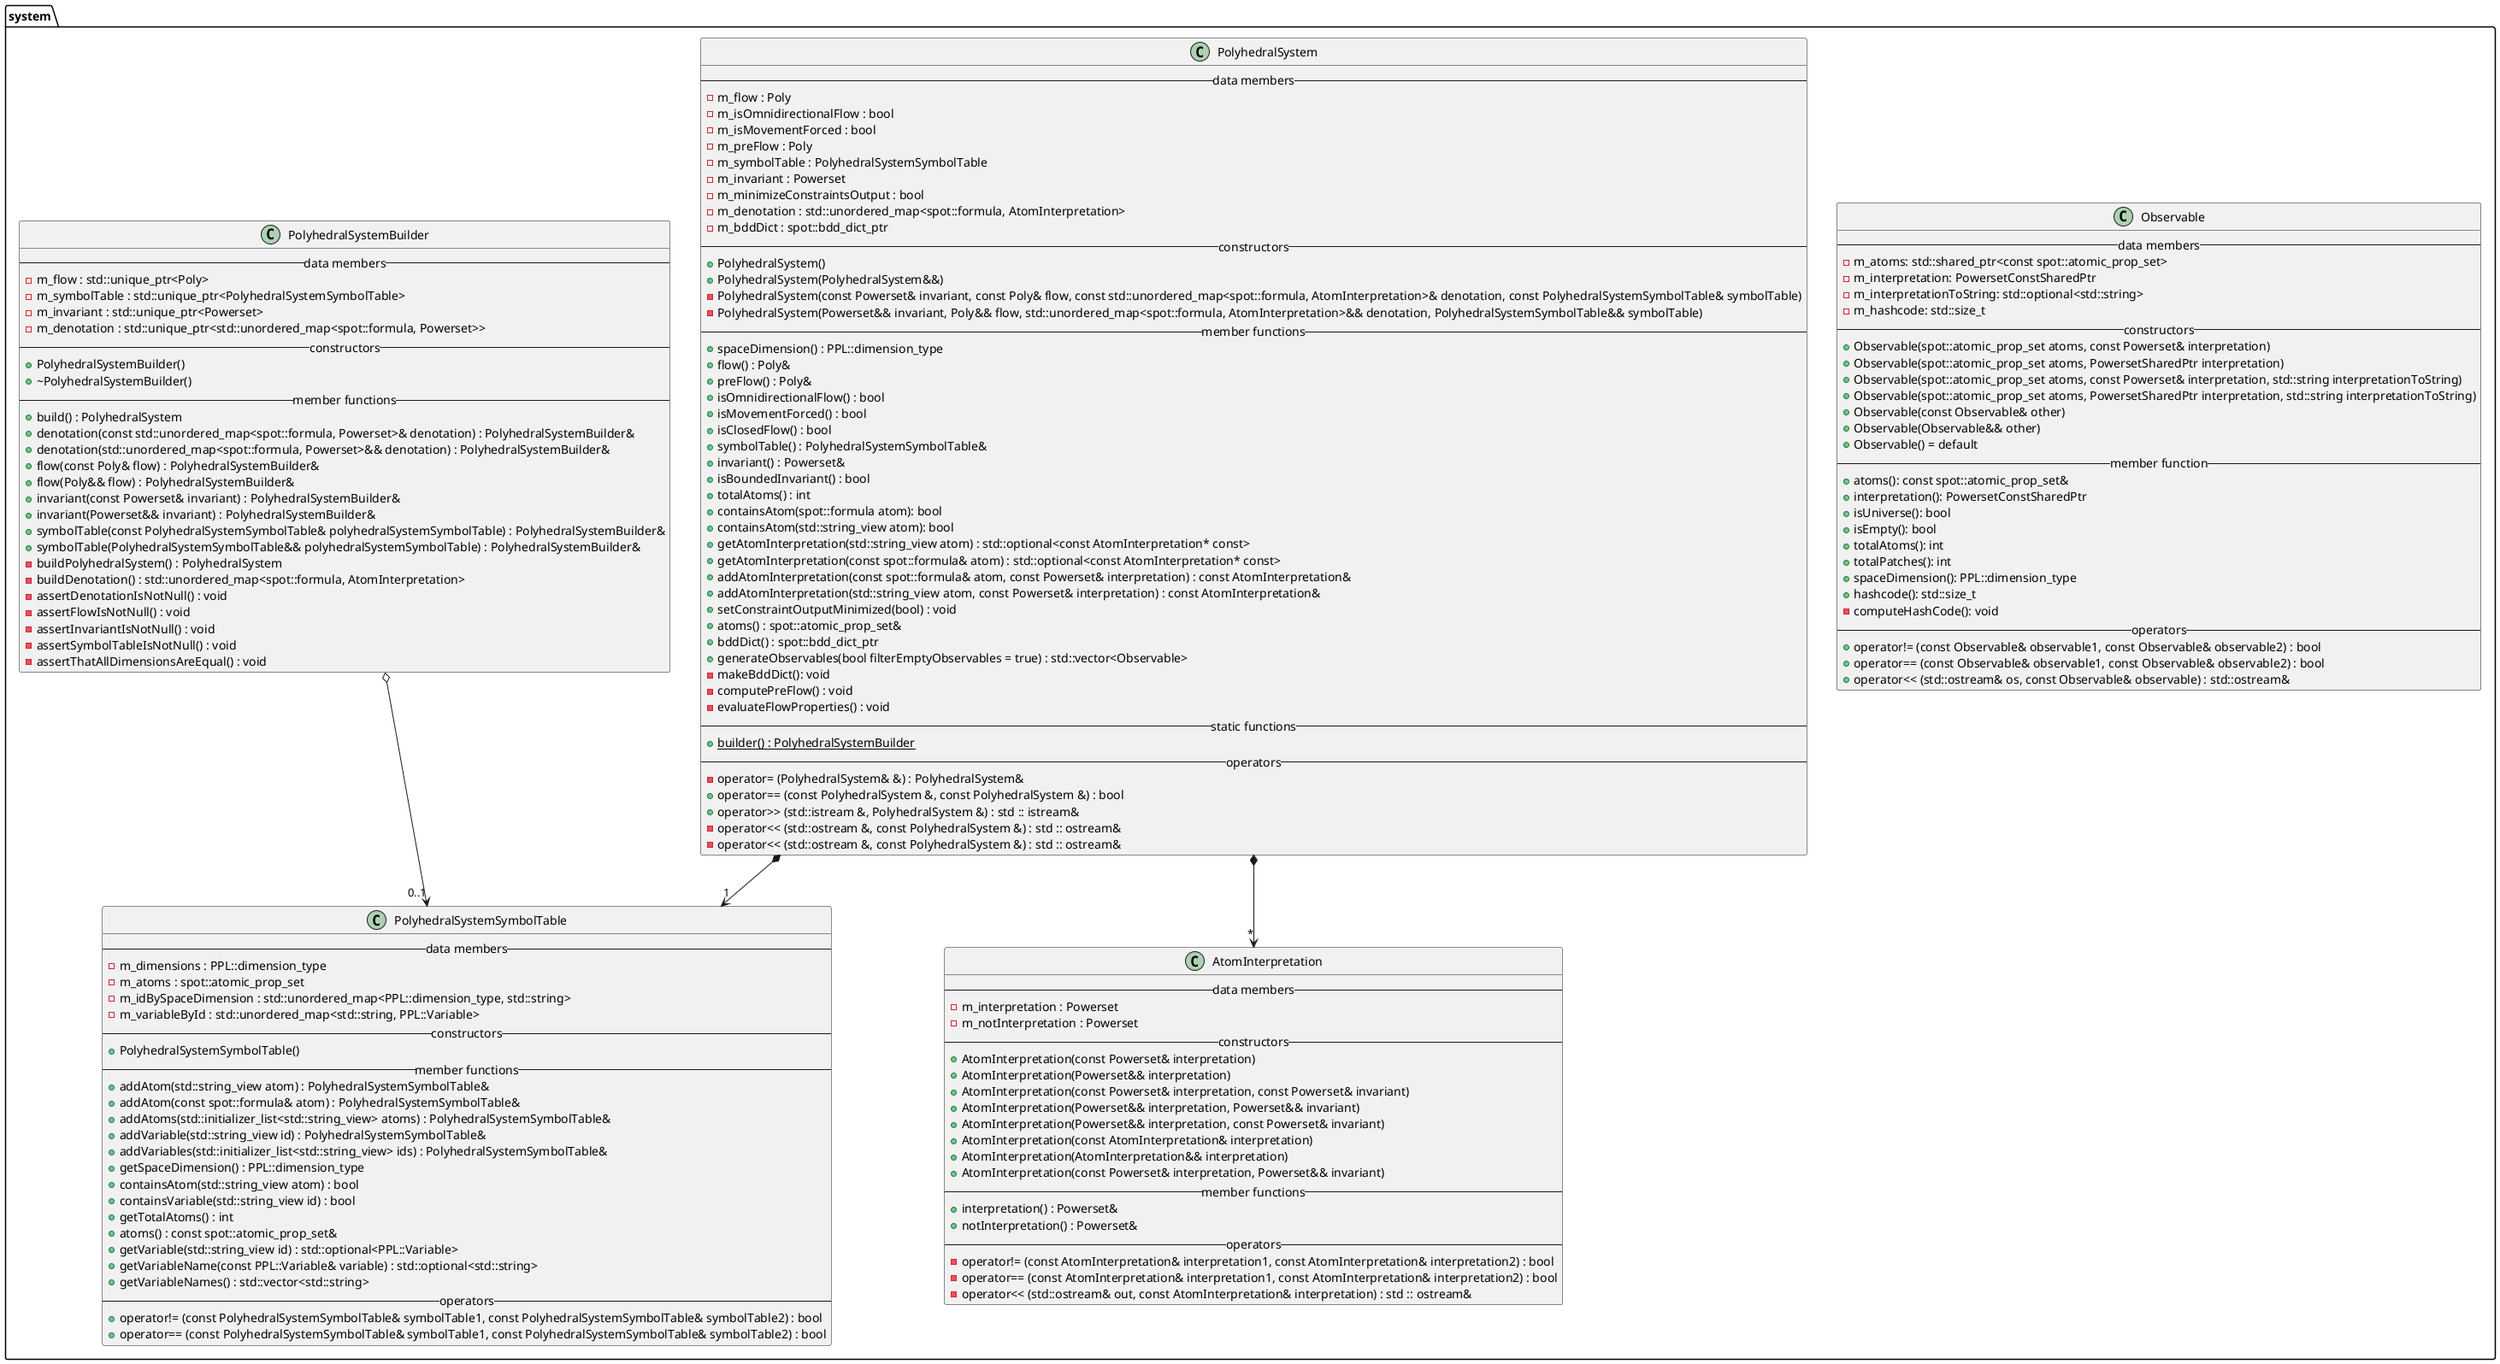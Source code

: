 @startuml
package system {
    class Observable {
        --data members--
        -m_atoms: std::shared_ptr<const spot::atomic_prop_set>
        -m_interpretation: PowersetConstSharedPtr
        -m_interpretationToString: std::optional<std::string>
        -m_hashcode: std::size_t
        --constructors--
        +Observable(spot::atomic_prop_set atoms, const Powerset& interpretation)
        +Observable(spot::atomic_prop_set atoms, PowersetSharedPtr interpretation)
        +Observable(spot::atomic_prop_set atoms, const Powerset& interpretation, std::string interpretationToString)
        +Observable(spot::atomic_prop_set atoms, PowersetSharedPtr interpretation, std::string interpretationToString)
        +Observable(const Observable& other)
        +Observable(Observable&& other)
        +Observable() = default
        --member function--
        +atoms(): const spot::atomic_prop_set&
        +interpretation(): PowersetConstSharedPtr
        +isUniverse(): bool
        +isEmpty(): bool
        +totalAtoms(): int
        +totalPatches(): int
        +spaceDimension(): PPL::dimension_type
        +hashcode(): std::size_t
        -computeHashCode(): void
        --operators--
        +operator!= (const Observable& observable1, const Observable& observable2) : bool
        +operator== (const Observable& observable1, const Observable& observable2) : bool
        +operator<< (std::ostream& os, const Observable& observable) : std::ostream&
    }

    class AtomInterpretation {
        --data members--
        -m_interpretation : Powerset
        -m_notInterpretation : Powerset
        --constructors--
        +AtomInterpretation(const Powerset& interpretation)
        +AtomInterpretation(Powerset&& interpretation)
        +AtomInterpretation(const Powerset& interpretation, const Powerset& invariant)
        +AtomInterpretation(Powerset&& interpretation, Powerset&& invariant)
        +AtomInterpretation(Powerset&& interpretation, const Powerset& invariant)
        +AtomInterpretation(const AtomInterpretation& interpretation)
        +AtomInterpretation(AtomInterpretation&& interpretation)
        +AtomInterpretation(const Powerset& interpretation, Powerset&& invariant)
        --member functions--
        +interpretation() : Powerset&
        +notInterpretation() : Powerset&
        --operators--
        -operator!= (const AtomInterpretation& interpretation1, const AtomInterpretation& interpretation2) : bool
        -operator== (const AtomInterpretation& interpretation1, const AtomInterpretation& interpretation2) : bool
        -operator<< (std::ostream& out, const AtomInterpretation& interpretation) : std :: ostream&
    }

    class PolyhedralSystem {
        --data members--
        -m_flow : Poly
        -m_isOmnidirectionalFlow : bool
        -m_isMovementForced : bool
        -m_preFlow : Poly
        -m_symbolTable : PolyhedralSystemSymbolTable
        -m_invariant : Powerset
        -m_minimizeConstraintsOutput : bool
        -m_denotation : std::unordered_map<spot::formula, AtomInterpretation>
        -m_bddDict : spot::bdd_dict_ptr
        --constructors--
        +PolyhedralSystem()
        +PolyhedralSystem(PolyhedralSystem&&)
        -PolyhedralSystem(const Powerset& invariant, const Poly& flow, const std::unordered_map<spot::formula, AtomInterpretation>& denotation, const PolyhedralSystemSymbolTable& symbolTable)
        -PolyhedralSystem(Powerset&& invariant, Poly&& flow, std::unordered_map<spot::formula, AtomInterpretation>&& denotation, PolyhedralSystemSymbolTable&& symbolTable)
        --member functions--
        +spaceDimension() : PPL::dimension_type
        +flow() : Poly&
        +preFlow() : Poly&
        +isOmnidirectionalFlow() : bool
        +isMovementForced() : bool
        +isClosedFlow() : bool
        +symbolTable() : PolyhedralSystemSymbolTable&
        +invariant() : Powerset&
        +isBoundedInvariant() : bool
        +totalAtoms() : int
        +containsAtom(spot::formula atom): bool
        +containsAtom(std::string_view atom): bool
        +getAtomInterpretation(std::string_view atom) : std::optional<const AtomInterpretation* const>
        +getAtomInterpretation(const spot::formula& atom) : std::optional<const AtomInterpretation* const>
        +addAtomInterpretation(const spot::formula& atom, const Powerset& interpretation) : const AtomInterpretation&
        +addAtomInterpretation(std::string_view atom, const Powerset& interpretation) : const AtomInterpretation&
        +setConstraintOutputMinimized(bool) : void
        +atoms() : spot::atomic_prop_set&
        +bddDict() : spot::bdd_dict_ptr
        +generateObservables(bool filterEmptyObservables = true) : std::vector<Observable>
        -makeBddDict(): void
        -computePreFlow() : void
        -evaluateFlowProperties() : void
        --static functions--
        +{static} builder() : PolyhedralSystemBuilder
        --operators--
        -operator= (PolyhedralSystem& &) : PolyhedralSystem&
        +operator== (const PolyhedralSystem &, const PolyhedralSystem &) : bool
        +operator>> (std::istream &, PolyhedralSystem &) : std :: istream&
        -operator<< (std::ostream &, const PolyhedralSystem &) : std :: ostream&
        -operator<< (std::ostream &, const PolyhedralSystem &) : std :: ostream&
    }

    class PolyhedralSystemBuilder {
        --data members--
        -m_flow : std::unique_ptr<Poly>
        -m_symbolTable : std::unique_ptr<PolyhedralSystemSymbolTable>
        -m_invariant : std::unique_ptr<Powerset>
        -m_denotation : std::unique_ptr<std::unordered_map<spot::formula, Powerset>>
        --constructors--
        +PolyhedralSystemBuilder()
        +~PolyhedralSystemBuilder()
        --member functions--
        +build() : PolyhedralSystem
        +denotation(const std::unordered_map<spot::formula, Powerset>& denotation) : PolyhedralSystemBuilder&
        +denotation(std::unordered_map<spot::formula, Powerset>&& denotation) : PolyhedralSystemBuilder&
        +flow(const Poly& flow) : PolyhedralSystemBuilder&
        +flow(Poly&& flow) : PolyhedralSystemBuilder&
        +invariant(const Powerset& invariant) : PolyhedralSystemBuilder&
        +invariant(Powerset&& invariant) : PolyhedralSystemBuilder&
        +symbolTable(const PolyhedralSystemSymbolTable& polyhedralSystemSymbolTable) : PolyhedralSystemBuilder&
        +symbolTable(PolyhedralSystemSymbolTable&& polyhedralSystemSymbolTable) : PolyhedralSystemBuilder&
        -buildPolyhedralSystem() : PolyhedralSystem
        -buildDenotation() : std::unordered_map<spot::formula, AtomInterpretation>
        -assertDenotationIsNotNull() : void
        -assertFlowIsNotNull() : void
        -assertInvariantIsNotNull() : void
        -assertSymbolTableIsNotNull() : void
        -assertThatAllDimensionsAreEqual() : void
    }

    class PolyhedralSystemSymbolTable {
        --data members--
        -m_dimensions : PPL::dimension_type
        -m_atoms : spot::atomic_prop_set
        -m_idBySpaceDimension : std::unordered_map<PPL::dimension_type, std::string>
        -m_variableById : std::unordered_map<std::string, PPL::Variable>
        --constructors--
        +PolyhedralSystemSymbolTable()
        --member functions--
        +addAtom(std::string_view atom) : PolyhedralSystemSymbolTable&
        +addAtom(const spot::formula& atom) : PolyhedralSystemSymbolTable&
        +addAtoms(std::initializer_list<std::string_view> atoms) : PolyhedralSystemSymbolTable&
        +addVariable(std::string_view id) : PolyhedralSystemSymbolTable&
        +addVariables(std::initializer_list<std::string_view> ids) : PolyhedralSystemSymbolTable&
        +getSpaceDimension() : PPL::dimension_type
        +containsAtom(std::string_view atom) : bool
        +containsVariable(std::string_view id) : bool
        +getTotalAtoms() : int
        +atoms() : const spot::atomic_prop_set&
        +getVariable(std::string_view id) : std::optional<PPL::Variable>
        +getVariableName(const PPL::Variable& variable) : std::optional<std::string>
        +getVariableNames() : std::vector<std::string>
        --operators--
        +operator!= (const PolyhedralSystemSymbolTable& symbolTable1, const PolyhedralSystemSymbolTable& symbolTable2) : bool
        +operator== (const PolyhedralSystemSymbolTable& symbolTable1, const PolyhedralSystemSymbolTable& symbolTable2) : bool
    }

    PolyhedralSystem *-->"*" AtomInterpretation
    PolyhedralSystem *-->"1" PolyhedralSystemSymbolTable
    PolyhedralSystemBuilder o-->"0..1" PolyhedralSystemSymbolTable
}
@enduml
